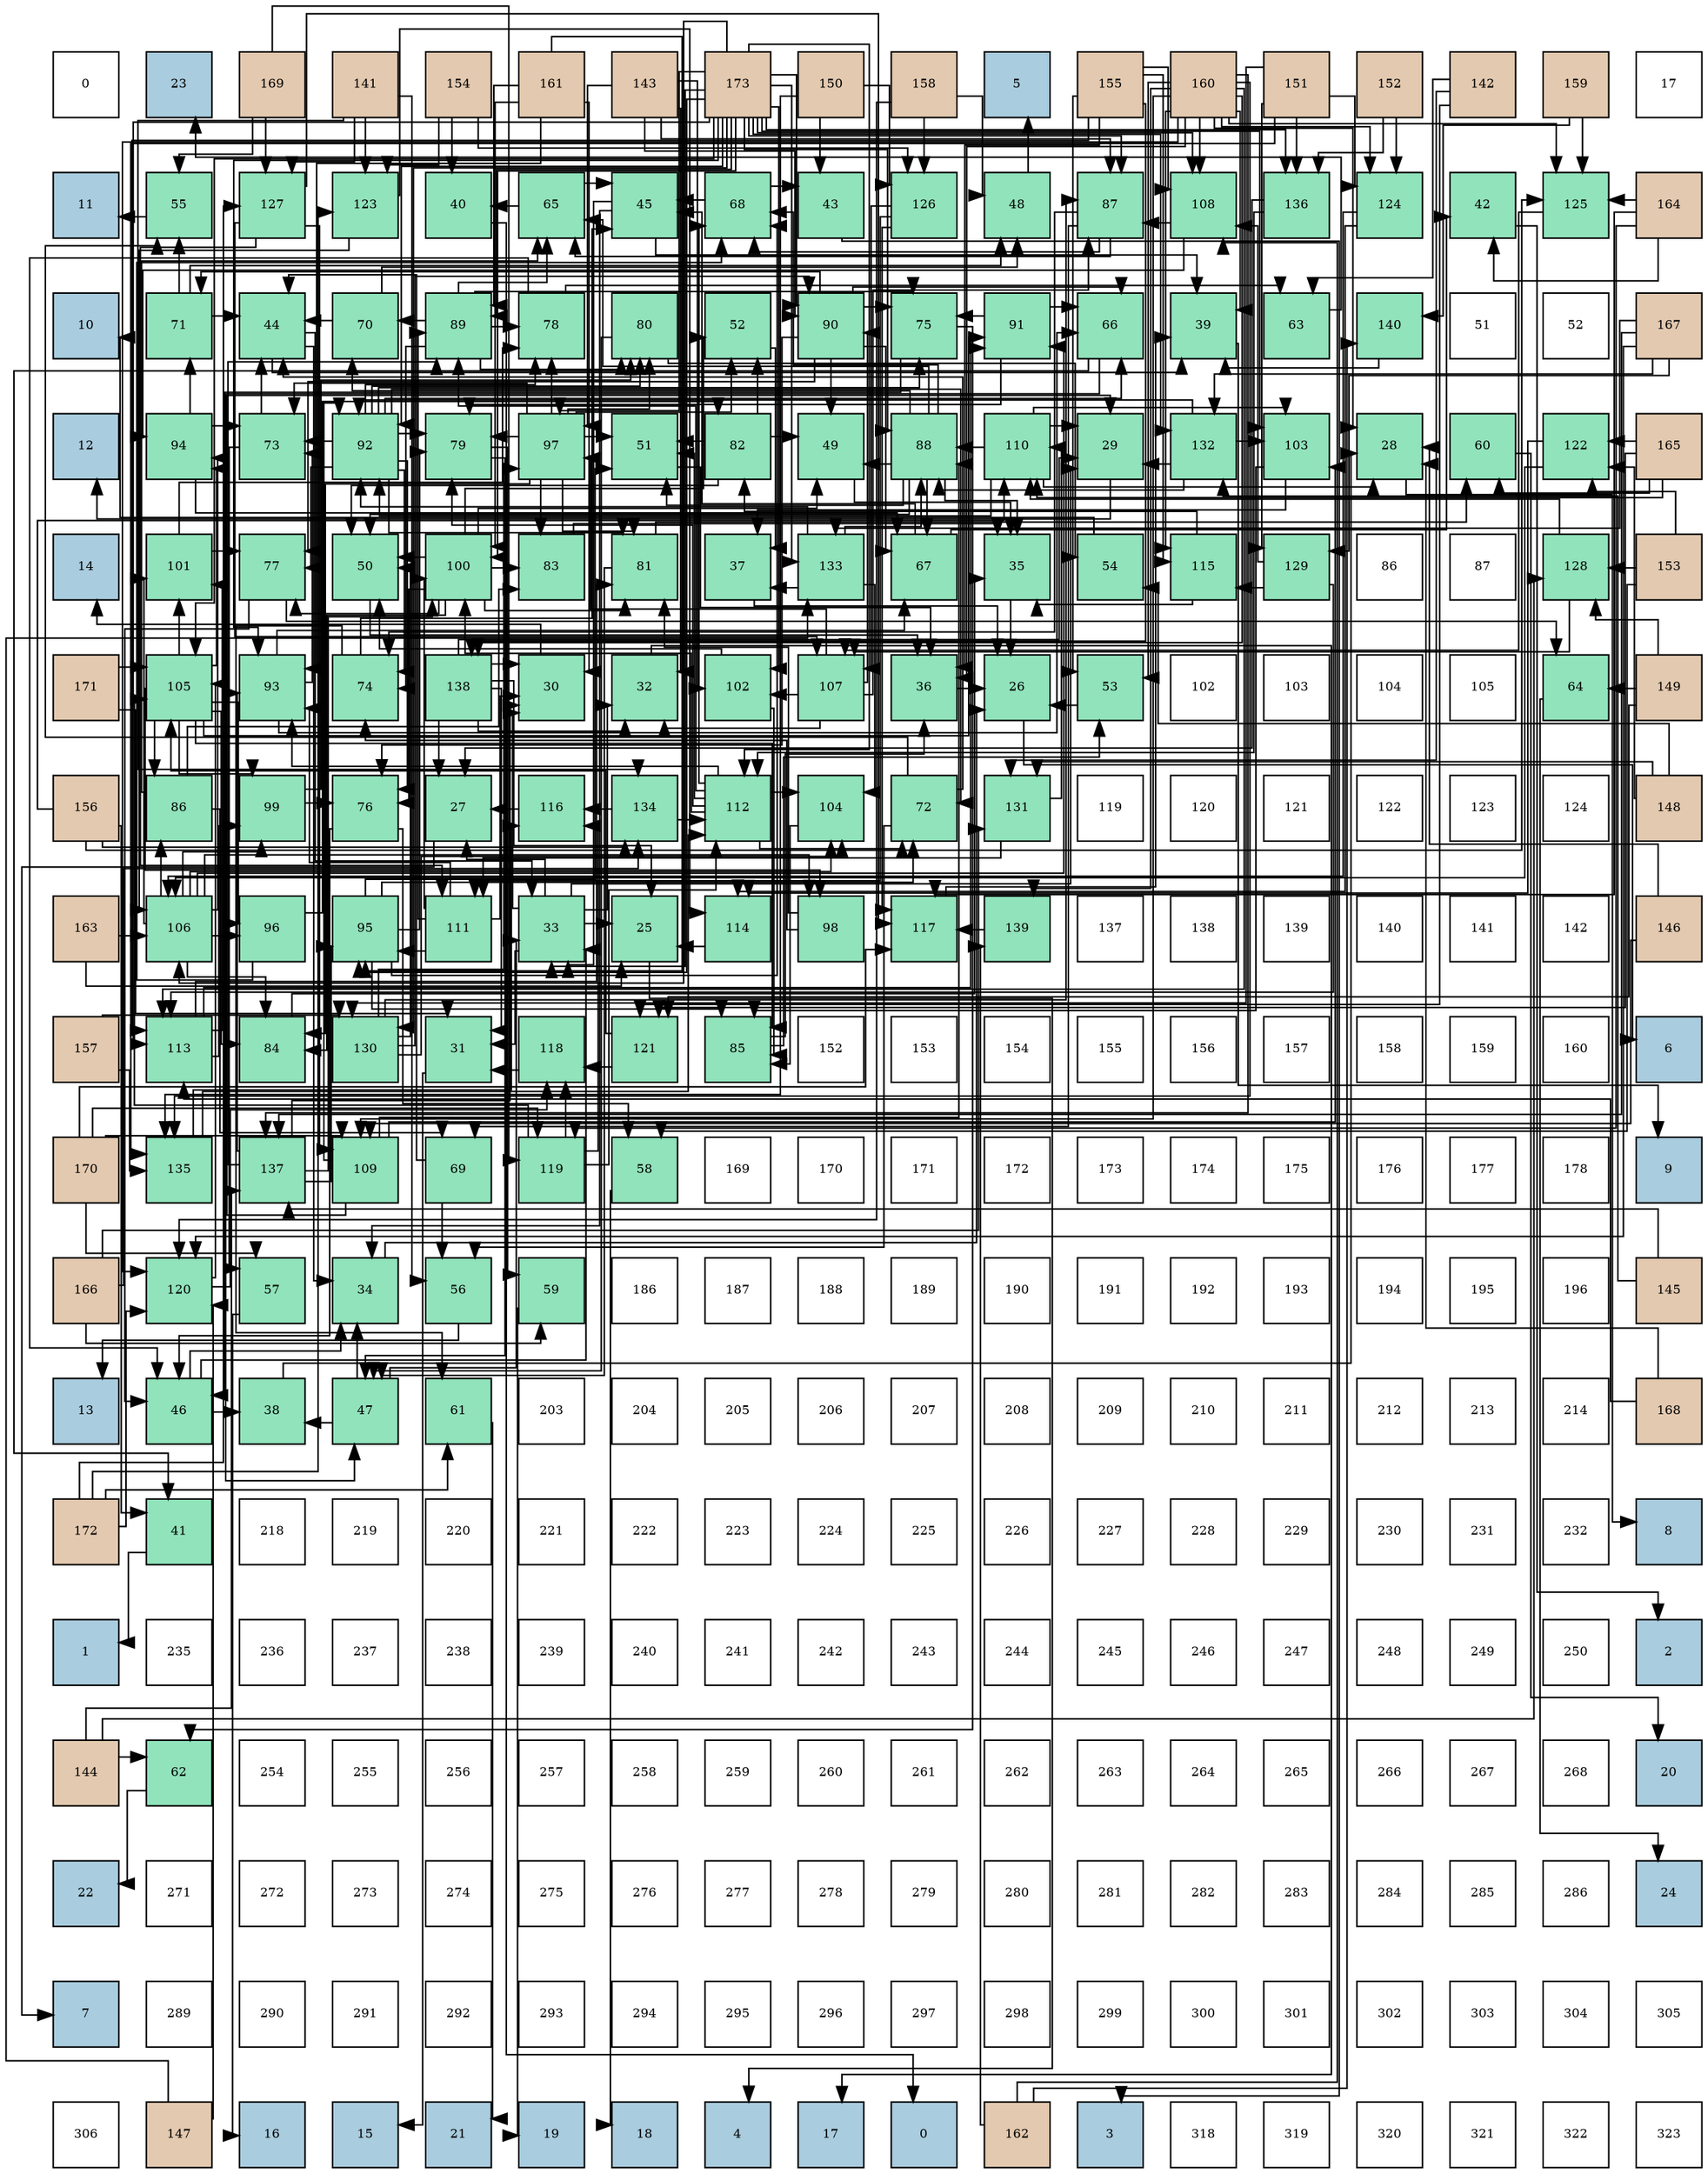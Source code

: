 digraph layout{
 rankdir=TB;
 splines=ortho;
 node [style=filled shape=square fixedsize=true width=0.6];
0[label="0", fontsize=8, fillcolor="#ffffff"];
1[label="23", fontsize=8, fillcolor="#a9ccde"];
2[label="169", fontsize=8, fillcolor="#e3c9af"];
3[label="141", fontsize=8, fillcolor="#e3c9af"];
4[label="154", fontsize=8, fillcolor="#e3c9af"];
5[label="161", fontsize=8, fillcolor="#e3c9af"];
6[label="143", fontsize=8, fillcolor="#e3c9af"];
7[label="173", fontsize=8, fillcolor="#e3c9af"];
8[label="150", fontsize=8, fillcolor="#e3c9af"];
9[label="158", fontsize=8, fillcolor="#e3c9af"];
10[label="5", fontsize=8, fillcolor="#a9ccde"];
11[label="155", fontsize=8, fillcolor="#e3c9af"];
12[label="160", fontsize=8, fillcolor="#e3c9af"];
13[label="151", fontsize=8, fillcolor="#e3c9af"];
14[label="152", fontsize=8, fillcolor="#e3c9af"];
15[label="142", fontsize=8, fillcolor="#e3c9af"];
16[label="159", fontsize=8, fillcolor="#e3c9af"];
17[label="17", fontsize=8, fillcolor="#ffffff"];
18[label="11", fontsize=8, fillcolor="#a9ccde"];
19[label="55", fontsize=8, fillcolor="#91e3bb"];
20[label="127", fontsize=8, fillcolor="#91e3bb"];
21[label="123", fontsize=8, fillcolor="#91e3bb"];
22[label="40", fontsize=8, fillcolor="#91e3bb"];
23[label="65", fontsize=8, fillcolor="#91e3bb"];
24[label="45", fontsize=8, fillcolor="#91e3bb"];
25[label="68", fontsize=8, fillcolor="#91e3bb"];
26[label="43", fontsize=8, fillcolor="#91e3bb"];
27[label="126", fontsize=8, fillcolor="#91e3bb"];
28[label="48", fontsize=8, fillcolor="#91e3bb"];
29[label="87", fontsize=8, fillcolor="#91e3bb"];
30[label="108", fontsize=8, fillcolor="#91e3bb"];
31[label="136", fontsize=8, fillcolor="#91e3bb"];
32[label="124", fontsize=8, fillcolor="#91e3bb"];
33[label="42", fontsize=8, fillcolor="#91e3bb"];
34[label="125", fontsize=8, fillcolor="#91e3bb"];
35[label="164", fontsize=8, fillcolor="#e3c9af"];
36[label="10", fontsize=8, fillcolor="#a9ccde"];
37[label="71", fontsize=8, fillcolor="#91e3bb"];
38[label="44", fontsize=8, fillcolor="#91e3bb"];
39[label="70", fontsize=8, fillcolor="#91e3bb"];
40[label="89", fontsize=8, fillcolor="#91e3bb"];
41[label="78", fontsize=8, fillcolor="#91e3bb"];
42[label="80", fontsize=8, fillcolor="#91e3bb"];
43[label="52", fontsize=8, fillcolor="#91e3bb"];
44[label="90", fontsize=8, fillcolor="#91e3bb"];
45[label="75", fontsize=8, fillcolor="#91e3bb"];
46[label="91", fontsize=8, fillcolor="#91e3bb"];
47[label="66", fontsize=8, fillcolor="#91e3bb"];
48[label="39", fontsize=8, fillcolor="#91e3bb"];
49[label="63", fontsize=8, fillcolor="#91e3bb"];
50[label="140", fontsize=8, fillcolor="#91e3bb"];
51[label="51", fontsize=8, fillcolor="#ffffff"];
52[label="52", fontsize=8, fillcolor="#ffffff"];
53[label="167", fontsize=8, fillcolor="#e3c9af"];
54[label="12", fontsize=8, fillcolor="#a9ccde"];
55[label="94", fontsize=8, fillcolor="#91e3bb"];
56[label="73", fontsize=8, fillcolor="#91e3bb"];
57[label="92", fontsize=8, fillcolor="#91e3bb"];
58[label="79", fontsize=8, fillcolor="#91e3bb"];
59[label="97", fontsize=8, fillcolor="#91e3bb"];
60[label="51", fontsize=8, fillcolor="#91e3bb"];
61[label="82", fontsize=8, fillcolor="#91e3bb"];
62[label="49", fontsize=8, fillcolor="#91e3bb"];
63[label="88", fontsize=8, fillcolor="#91e3bb"];
64[label="110", fontsize=8, fillcolor="#91e3bb"];
65[label="29", fontsize=8, fillcolor="#91e3bb"];
66[label="132", fontsize=8, fillcolor="#91e3bb"];
67[label="103", fontsize=8, fillcolor="#91e3bb"];
68[label="28", fontsize=8, fillcolor="#91e3bb"];
69[label="60", fontsize=8, fillcolor="#91e3bb"];
70[label="122", fontsize=8, fillcolor="#91e3bb"];
71[label="165", fontsize=8, fillcolor="#e3c9af"];
72[label="14", fontsize=8, fillcolor="#a9ccde"];
73[label="101", fontsize=8, fillcolor="#91e3bb"];
74[label="77", fontsize=8, fillcolor="#91e3bb"];
75[label="50", fontsize=8, fillcolor="#91e3bb"];
76[label="100", fontsize=8, fillcolor="#91e3bb"];
77[label="83", fontsize=8, fillcolor="#91e3bb"];
78[label="81", fontsize=8, fillcolor="#91e3bb"];
79[label="37", fontsize=8, fillcolor="#91e3bb"];
80[label="133", fontsize=8, fillcolor="#91e3bb"];
81[label="67", fontsize=8, fillcolor="#91e3bb"];
82[label="35", fontsize=8, fillcolor="#91e3bb"];
83[label="54", fontsize=8, fillcolor="#91e3bb"];
84[label="115", fontsize=8, fillcolor="#91e3bb"];
85[label="129", fontsize=8, fillcolor="#91e3bb"];
86[label="86", fontsize=8, fillcolor="#ffffff"];
87[label="87", fontsize=8, fillcolor="#ffffff"];
88[label="128", fontsize=8, fillcolor="#91e3bb"];
89[label="153", fontsize=8, fillcolor="#e3c9af"];
90[label="171", fontsize=8, fillcolor="#e3c9af"];
91[label="105", fontsize=8, fillcolor="#91e3bb"];
92[label="93", fontsize=8, fillcolor="#91e3bb"];
93[label="74", fontsize=8, fillcolor="#91e3bb"];
94[label="138", fontsize=8, fillcolor="#91e3bb"];
95[label="30", fontsize=8, fillcolor="#91e3bb"];
96[label="32", fontsize=8, fillcolor="#91e3bb"];
97[label="102", fontsize=8, fillcolor="#91e3bb"];
98[label="107", fontsize=8, fillcolor="#91e3bb"];
99[label="36", fontsize=8, fillcolor="#91e3bb"];
100[label="26", fontsize=8, fillcolor="#91e3bb"];
101[label="53", fontsize=8, fillcolor="#91e3bb"];
102[label="102", fontsize=8, fillcolor="#ffffff"];
103[label="103", fontsize=8, fillcolor="#ffffff"];
104[label="104", fontsize=8, fillcolor="#ffffff"];
105[label="105", fontsize=8, fillcolor="#ffffff"];
106[label="64", fontsize=8, fillcolor="#91e3bb"];
107[label="149", fontsize=8, fillcolor="#e3c9af"];
108[label="156", fontsize=8, fillcolor="#e3c9af"];
109[label="86", fontsize=8, fillcolor="#91e3bb"];
110[label="99", fontsize=8, fillcolor="#91e3bb"];
111[label="76", fontsize=8, fillcolor="#91e3bb"];
112[label="27", fontsize=8, fillcolor="#91e3bb"];
113[label="116", fontsize=8, fillcolor="#91e3bb"];
114[label="134", fontsize=8, fillcolor="#91e3bb"];
115[label="112", fontsize=8, fillcolor="#91e3bb"];
116[label="104", fontsize=8, fillcolor="#91e3bb"];
117[label="72", fontsize=8, fillcolor="#91e3bb"];
118[label="131", fontsize=8, fillcolor="#91e3bb"];
119[label="119", fontsize=8, fillcolor="#ffffff"];
120[label="120", fontsize=8, fillcolor="#ffffff"];
121[label="121", fontsize=8, fillcolor="#ffffff"];
122[label="122", fontsize=8, fillcolor="#ffffff"];
123[label="123", fontsize=8, fillcolor="#ffffff"];
124[label="124", fontsize=8, fillcolor="#ffffff"];
125[label="148", fontsize=8, fillcolor="#e3c9af"];
126[label="163", fontsize=8, fillcolor="#e3c9af"];
127[label="106", fontsize=8, fillcolor="#91e3bb"];
128[label="96", fontsize=8, fillcolor="#91e3bb"];
129[label="95", fontsize=8, fillcolor="#91e3bb"];
130[label="111", fontsize=8, fillcolor="#91e3bb"];
131[label="33", fontsize=8, fillcolor="#91e3bb"];
132[label="25", fontsize=8, fillcolor="#91e3bb"];
133[label="114", fontsize=8, fillcolor="#91e3bb"];
134[label="98", fontsize=8, fillcolor="#91e3bb"];
135[label="117", fontsize=8, fillcolor="#91e3bb"];
136[label="139", fontsize=8, fillcolor="#91e3bb"];
137[label="137", fontsize=8, fillcolor="#ffffff"];
138[label="138", fontsize=8, fillcolor="#ffffff"];
139[label="139", fontsize=8, fillcolor="#ffffff"];
140[label="140", fontsize=8, fillcolor="#ffffff"];
141[label="141", fontsize=8, fillcolor="#ffffff"];
142[label="142", fontsize=8, fillcolor="#ffffff"];
143[label="146", fontsize=8, fillcolor="#e3c9af"];
144[label="157", fontsize=8, fillcolor="#e3c9af"];
145[label="113", fontsize=8, fillcolor="#91e3bb"];
146[label="84", fontsize=8, fillcolor="#91e3bb"];
147[label="130", fontsize=8, fillcolor="#91e3bb"];
148[label="31", fontsize=8, fillcolor="#91e3bb"];
149[label="118", fontsize=8, fillcolor="#91e3bb"];
150[label="121", fontsize=8, fillcolor="#91e3bb"];
151[label="85", fontsize=8, fillcolor="#91e3bb"];
152[label="152", fontsize=8, fillcolor="#ffffff"];
153[label="153", fontsize=8, fillcolor="#ffffff"];
154[label="154", fontsize=8, fillcolor="#ffffff"];
155[label="155", fontsize=8, fillcolor="#ffffff"];
156[label="156", fontsize=8, fillcolor="#ffffff"];
157[label="157", fontsize=8, fillcolor="#ffffff"];
158[label="158", fontsize=8, fillcolor="#ffffff"];
159[label="159", fontsize=8, fillcolor="#ffffff"];
160[label="160", fontsize=8, fillcolor="#ffffff"];
161[label="6", fontsize=8, fillcolor="#a9ccde"];
162[label="170", fontsize=8, fillcolor="#e3c9af"];
163[label="135", fontsize=8, fillcolor="#91e3bb"];
164[label="137", fontsize=8, fillcolor="#91e3bb"];
165[label="109", fontsize=8, fillcolor="#91e3bb"];
166[label="69", fontsize=8, fillcolor="#91e3bb"];
167[label="119", fontsize=8, fillcolor="#91e3bb"];
168[label="58", fontsize=8, fillcolor="#91e3bb"];
169[label="169", fontsize=8, fillcolor="#ffffff"];
170[label="170", fontsize=8, fillcolor="#ffffff"];
171[label="171", fontsize=8, fillcolor="#ffffff"];
172[label="172", fontsize=8, fillcolor="#ffffff"];
173[label="173", fontsize=8, fillcolor="#ffffff"];
174[label="174", fontsize=8, fillcolor="#ffffff"];
175[label="175", fontsize=8, fillcolor="#ffffff"];
176[label="176", fontsize=8, fillcolor="#ffffff"];
177[label="177", fontsize=8, fillcolor="#ffffff"];
178[label="178", fontsize=8, fillcolor="#ffffff"];
179[label="9", fontsize=8, fillcolor="#a9ccde"];
180[label="166", fontsize=8, fillcolor="#e3c9af"];
181[label="120", fontsize=8, fillcolor="#91e3bb"];
182[label="57", fontsize=8, fillcolor="#91e3bb"];
183[label="34", fontsize=8, fillcolor="#91e3bb"];
184[label="56", fontsize=8, fillcolor="#91e3bb"];
185[label="59", fontsize=8, fillcolor="#91e3bb"];
186[label="186", fontsize=8, fillcolor="#ffffff"];
187[label="187", fontsize=8, fillcolor="#ffffff"];
188[label="188", fontsize=8, fillcolor="#ffffff"];
189[label="189", fontsize=8, fillcolor="#ffffff"];
190[label="190", fontsize=8, fillcolor="#ffffff"];
191[label="191", fontsize=8, fillcolor="#ffffff"];
192[label="192", fontsize=8, fillcolor="#ffffff"];
193[label="193", fontsize=8, fillcolor="#ffffff"];
194[label="194", fontsize=8, fillcolor="#ffffff"];
195[label="195", fontsize=8, fillcolor="#ffffff"];
196[label="196", fontsize=8, fillcolor="#ffffff"];
197[label="145", fontsize=8, fillcolor="#e3c9af"];
198[label="13", fontsize=8, fillcolor="#a9ccde"];
199[label="46", fontsize=8, fillcolor="#91e3bb"];
200[label="38", fontsize=8, fillcolor="#91e3bb"];
201[label="47", fontsize=8, fillcolor="#91e3bb"];
202[label="61", fontsize=8, fillcolor="#91e3bb"];
203[label="203", fontsize=8, fillcolor="#ffffff"];
204[label="204", fontsize=8, fillcolor="#ffffff"];
205[label="205", fontsize=8, fillcolor="#ffffff"];
206[label="206", fontsize=8, fillcolor="#ffffff"];
207[label="207", fontsize=8, fillcolor="#ffffff"];
208[label="208", fontsize=8, fillcolor="#ffffff"];
209[label="209", fontsize=8, fillcolor="#ffffff"];
210[label="210", fontsize=8, fillcolor="#ffffff"];
211[label="211", fontsize=8, fillcolor="#ffffff"];
212[label="212", fontsize=8, fillcolor="#ffffff"];
213[label="213", fontsize=8, fillcolor="#ffffff"];
214[label="214", fontsize=8, fillcolor="#ffffff"];
215[label="168", fontsize=8, fillcolor="#e3c9af"];
216[label="172", fontsize=8, fillcolor="#e3c9af"];
217[label="41", fontsize=8, fillcolor="#91e3bb"];
218[label="218", fontsize=8, fillcolor="#ffffff"];
219[label="219", fontsize=8, fillcolor="#ffffff"];
220[label="220", fontsize=8, fillcolor="#ffffff"];
221[label="221", fontsize=8, fillcolor="#ffffff"];
222[label="222", fontsize=8, fillcolor="#ffffff"];
223[label="223", fontsize=8, fillcolor="#ffffff"];
224[label="224", fontsize=8, fillcolor="#ffffff"];
225[label="225", fontsize=8, fillcolor="#ffffff"];
226[label="226", fontsize=8, fillcolor="#ffffff"];
227[label="227", fontsize=8, fillcolor="#ffffff"];
228[label="228", fontsize=8, fillcolor="#ffffff"];
229[label="229", fontsize=8, fillcolor="#ffffff"];
230[label="230", fontsize=8, fillcolor="#ffffff"];
231[label="231", fontsize=8, fillcolor="#ffffff"];
232[label="232", fontsize=8, fillcolor="#ffffff"];
233[label="8", fontsize=8, fillcolor="#a9ccde"];
234[label="1", fontsize=8, fillcolor="#a9ccde"];
235[label="235", fontsize=8, fillcolor="#ffffff"];
236[label="236", fontsize=8, fillcolor="#ffffff"];
237[label="237", fontsize=8, fillcolor="#ffffff"];
238[label="238", fontsize=8, fillcolor="#ffffff"];
239[label="239", fontsize=8, fillcolor="#ffffff"];
240[label="240", fontsize=8, fillcolor="#ffffff"];
241[label="241", fontsize=8, fillcolor="#ffffff"];
242[label="242", fontsize=8, fillcolor="#ffffff"];
243[label="243", fontsize=8, fillcolor="#ffffff"];
244[label="244", fontsize=8, fillcolor="#ffffff"];
245[label="245", fontsize=8, fillcolor="#ffffff"];
246[label="246", fontsize=8, fillcolor="#ffffff"];
247[label="247", fontsize=8, fillcolor="#ffffff"];
248[label="248", fontsize=8, fillcolor="#ffffff"];
249[label="249", fontsize=8, fillcolor="#ffffff"];
250[label="250", fontsize=8, fillcolor="#ffffff"];
251[label="2", fontsize=8, fillcolor="#a9ccde"];
252[label="144", fontsize=8, fillcolor="#e3c9af"];
253[label="62", fontsize=8, fillcolor="#91e3bb"];
254[label="254", fontsize=8, fillcolor="#ffffff"];
255[label="255", fontsize=8, fillcolor="#ffffff"];
256[label="256", fontsize=8, fillcolor="#ffffff"];
257[label="257", fontsize=8, fillcolor="#ffffff"];
258[label="258", fontsize=8, fillcolor="#ffffff"];
259[label="259", fontsize=8, fillcolor="#ffffff"];
260[label="260", fontsize=8, fillcolor="#ffffff"];
261[label="261", fontsize=8, fillcolor="#ffffff"];
262[label="262", fontsize=8, fillcolor="#ffffff"];
263[label="263", fontsize=8, fillcolor="#ffffff"];
264[label="264", fontsize=8, fillcolor="#ffffff"];
265[label="265", fontsize=8, fillcolor="#ffffff"];
266[label="266", fontsize=8, fillcolor="#ffffff"];
267[label="267", fontsize=8, fillcolor="#ffffff"];
268[label="268", fontsize=8, fillcolor="#ffffff"];
269[label="20", fontsize=8, fillcolor="#a9ccde"];
270[label="22", fontsize=8, fillcolor="#a9ccde"];
271[label="271", fontsize=8, fillcolor="#ffffff"];
272[label="272", fontsize=8, fillcolor="#ffffff"];
273[label="273", fontsize=8, fillcolor="#ffffff"];
274[label="274", fontsize=8, fillcolor="#ffffff"];
275[label="275", fontsize=8, fillcolor="#ffffff"];
276[label="276", fontsize=8, fillcolor="#ffffff"];
277[label="277", fontsize=8, fillcolor="#ffffff"];
278[label="278", fontsize=8, fillcolor="#ffffff"];
279[label="279", fontsize=8, fillcolor="#ffffff"];
280[label="280", fontsize=8, fillcolor="#ffffff"];
281[label="281", fontsize=8, fillcolor="#ffffff"];
282[label="282", fontsize=8, fillcolor="#ffffff"];
283[label="283", fontsize=8, fillcolor="#ffffff"];
284[label="284", fontsize=8, fillcolor="#ffffff"];
285[label="285", fontsize=8, fillcolor="#ffffff"];
286[label="286", fontsize=8, fillcolor="#ffffff"];
287[label="24", fontsize=8, fillcolor="#a9ccde"];
288[label="7", fontsize=8, fillcolor="#a9ccde"];
289[label="289", fontsize=8, fillcolor="#ffffff"];
290[label="290", fontsize=8, fillcolor="#ffffff"];
291[label="291", fontsize=8, fillcolor="#ffffff"];
292[label="292", fontsize=8, fillcolor="#ffffff"];
293[label="293", fontsize=8, fillcolor="#ffffff"];
294[label="294", fontsize=8, fillcolor="#ffffff"];
295[label="295", fontsize=8, fillcolor="#ffffff"];
296[label="296", fontsize=8, fillcolor="#ffffff"];
297[label="297", fontsize=8, fillcolor="#ffffff"];
298[label="298", fontsize=8, fillcolor="#ffffff"];
299[label="299", fontsize=8, fillcolor="#ffffff"];
300[label="300", fontsize=8, fillcolor="#ffffff"];
301[label="301", fontsize=8, fillcolor="#ffffff"];
302[label="302", fontsize=8, fillcolor="#ffffff"];
303[label="303", fontsize=8, fillcolor="#ffffff"];
304[label="304", fontsize=8, fillcolor="#ffffff"];
305[label="305", fontsize=8, fillcolor="#ffffff"];
306[label="306", fontsize=8, fillcolor="#ffffff"];
307[label="147", fontsize=8, fillcolor="#e3c9af"];
308[label="16", fontsize=8, fillcolor="#a9ccde"];
309[label="15", fontsize=8, fillcolor="#a9ccde"];
310[label="21", fontsize=8, fillcolor="#a9ccde"];
311[label="19", fontsize=8, fillcolor="#a9ccde"];
312[label="18", fontsize=8, fillcolor="#a9ccde"];
313[label="4", fontsize=8, fillcolor="#a9ccde"];
314[label="17", fontsize=8, fillcolor="#a9ccde"];
315[label="0", fontsize=8, fillcolor="#a9ccde"];
316[label="162", fontsize=8, fillcolor="#e3c9af"];
317[label="3", fontsize=8, fillcolor="#a9ccde"];
318[label="318", fontsize=8, fillcolor="#ffffff"];
319[label="319", fontsize=8, fillcolor="#ffffff"];
320[label="320", fontsize=8, fillcolor="#ffffff"];
321[label="321", fontsize=8, fillcolor="#ffffff"];
322[label="322", fontsize=8, fillcolor="#ffffff"];
323[label="323", fontsize=8, fillcolor="#ffffff"];
edge [constraint=false, style=vis];132 -> 313;
100 -> 161;
112 -> 288;
68 -> 233;
65 -> 54;
95 -> 72;
148 -> 309;
96 -> 314;
131 -> 132;
131 -> 112;
131 -> 65;
131 -> 95;
131 -> 148;
131 -> 96;
183 -> 100;
82 -> 100;
99 -> 100;
79 -> 100;
200 -> 68;
48 -> 179;
22 -> 315;
217 -> 234;
33 -> 251;
26 -> 317;
38 -> 131;
38 -> 183;
38 -> 48;
24 -> 131;
24 -> 183;
24 -> 48;
199 -> 131;
199 -> 183;
199 -> 200;
201 -> 131;
201 -> 183;
201 -> 200;
28 -> 10;
62 -> 82;
75 -> 99;
60 -> 99;
43 -> 79;
101 -> 100;
83 -> 36;
19 -> 18;
184 -> 198;
182 -> 308;
168 -> 312;
185 -> 311;
69 -> 269;
202 -> 310;
253 -> 270;
49 -> 1;
106 -> 287;
23 -> 22;
23 -> 24;
47 -> 217;
47 -> 201;
81 -> 33;
81 -> 24;
25 -> 26;
25 -> 24;
166 -> 38;
166 -> 184;
39 -> 38;
39 -> 28;
37 -> 38;
37 -> 28;
37 -> 19;
117 -> 38;
117 -> 19;
117 -> 184;
56 -> 38;
56 -> 182;
93 -> 24;
93 -> 202;
45 -> 199;
45 -> 253;
111 -> 199;
111 -> 168;
74 -> 199;
74 -> 106;
41 -> 199;
41 -> 49;
58 -> 201;
58 -> 185;
42 -> 201;
42 -> 83;
78 -> 201;
78 -> 69;
61 -> 62;
61 -> 75;
61 -> 60;
61 -> 43;
77 -> 82;
146 -> 82;
151 -> 99;
151 -> 101;
109 -> 23;
109 -> 166;
109 -> 77;
29 -> 23;
29 -> 25;
29 -> 166;
29 -> 93;
63 -> 82;
63 -> 62;
63 -> 75;
63 -> 60;
63 -> 23;
63 -> 81;
63 -> 25;
63 -> 39;
40 -> 23;
40 -> 39;
40 -> 93;
40 -> 45;
40 -> 41;
40 -> 42;
44 -> 62;
44 -> 47;
44 -> 81;
44 -> 37;
44 -> 45;
44 -> 111;
44 -> 74;
46 -> 47;
46 -> 45;
46 -> 58;
57 -> 47;
57 -> 117;
57 -> 56;
57 -> 93;
57 -> 45;
57 -> 111;
57 -> 74;
57 -> 41;
57 -> 58;
57 -> 42;
57 -> 78;
92 -> 47;
92 -> 81;
92 -> 56;
55 -> 81;
55 -> 37;
55 -> 56;
129 -> 60;
129 -> 25;
129 -> 117;
129 -> 58;
129 -> 151;
128 -> 25;
128 -> 61;
59 -> 60;
59 -> 43;
59 -> 56;
59 -> 41;
59 -> 58;
59 -> 42;
59 -> 78;
59 -> 77;
59 -> 146;
134 -> 93;
134 -> 78;
110 -> 111;
110 -> 42;
76 -> 62;
76 -> 75;
76 -> 43;
76 -> 111;
76 -> 74;
76 -> 78;
76 -> 77;
76 -> 146;
73 -> 74;
73 -> 41;
97 -> 75;
97 -> 151;
67 -> 79;
67 -> 151;
116 -> 151;
91 -> 146;
91 -> 151;
91 -> 109;
91 -> 46;
91 -> 55;
91 -> 128;
91 -> 134;
91 -> 110;
91 -> 73;
127 -> 146;
127 -> 109;
127 -> 46;
127 -> 55;
127 -> 128;
127 -> 134;
127 -> 110;
127 -> 73;
127 -> 116;
98 -> 96;
98 -> 29;
98 -> 44;
98 -> 59;
98 -> 97;
30 -> 29;
30 -> 55;
165 -> 65;
165 -> 63;
165 -> 57;
165 -> 67;
64 -> 68;
64 -> 65;
64 -> 63;
64 -> 57;
64 -> 67;
130 -> 95;
130 -> 40;
130 -> 92;
130 -> 129;
130 -> 76;
115 -> 60;
115 -> 25;
115 -> 117;
115 -> 58;
115 -> 40;
115 -> 92;
115 -> 76;
115 -> 116;
145 -> 78;
145 -> 46;
145 -> 110;
145 -> 73;
133 -> 132;
84 -> 82;
84 -> 61;
113 -> 112;
135 -> 48;
149 -> 148;
167 -> 91;
167 -> 115;
167 -> 113;
167 -> 149;
181 -> 91;
181 -> 149;
150 -> 91;
150 -> 149;
70 -> 127;
70 -> 133;
21 -> 127;
21 -> 133;
32 -> 127;
32 -> 133;
34 -> 98;
27 -> 98;
27 -> 130;
27 -> 135;
20 -> 98;
20 -> 165;
20 -> 130;
20 -> 135;
88 -> 98;
88 -> 64;
85 -> 30;
85 -> 145;
85 -> 84;
147 -> 75;
147 -> 29;
147 -> 44;
147 -> 59;
147 -> 116;
118 -> 64;
118 -> 130;
66 -> 65;
66 -> 63;
66 -> 57;
66 -> 67;
80 -> 79;
80 -> 63;
80 -> 57;
80 -> 116;
114 -> 115;
114 -> 113;
163 -> 115;
163 -> 113;
31 -> 112;
31 -> 115;
164 -> 95;
164 -> 40;
164 -> 92;
164 -> 129;
164 -> 76;
94 -> 132;
94 -> 112;
94 -> 65;
94 -> 95;
94 -> 148;
94 -> 96;
136 -> 135;
50 -> 48;
3 -> 184;
3 -> 21;
3 -> 20;
3 -> 114;
15 -> 49;
15 -> 150;
15 -> 118;
6 -> 96;
6 -> 29;
6 -> 44;
6 -> 59;
6 -> 97;
252 -> 253;
252 -> 88;
252 -> 164;
197 -> 66;
197 -> 164;
143 -> 68;
143 -> 165;
307 -> 181;
307 -> 80;
125 -> 83;
125 -> 70;
125 -> 118;
107 -> 106;
107 -> 150;
107 -> 88;
8 -> 26;
8 -> 27;
8 -> 163;
13 -> 32;
13 -> 85;
13 -> 147;
13 -> 163;
13 -> 31;
14 -> 32;
14 -> 31;
89 -> 168;
89 -> 70;
89 -> 88;
4 -> 22;
4 -> 21;
4 -> 27;
11 -> 99;
11 -> 101;
11 -> 30;
11 -> 145;
11 -> 84;
11 -> 94;
108 -> 217;
108 -> 64;
108 -> 34;
108 -> 114;
144 -> 147;
144 -> 163;
9 -> 28;
9 -> 181;
9 -> 27;
16 -> 34;
16 -> 50;
12 -> 68;
12 -> 99;
12 -> 48;
12 -> 101;
12 -> 30;
12 -> 165;
12 -> 145;
12 -> 84;
12 -> 181;
12 -> 32;
12 -> 34;
12 -> 163;
12 -> 164;
12 -> 94;
12 -> 136;
5 -> 95;
5 -> 40;
5 -> 92;
5 -> 129;
5 -> 76;
316 -> 30;
316 -> 136;
316 -> 50;
126 -> 132;
126 -> 127;
35 -> 33;
35 -> 135;
35 -> 167;
35 -> 34;
71 -> 69;
71 -> 64;
71 -> 150;
71 -> 70;
180 -> 185;
180 -> 118;
180 -> 114;
53 -> 181;
53 -> 85;
53 -> 66;
53 -> 80;
53 -> 164;
215 -> 68;
215 -> 145;
2 -> 19;
2 -> 167;
2 -> 20;
162 -> 182;
162 -> 165;
162 -> 135;
162 -> 167;
90 -> 148;
90 -> 91;
216 -> 202;
216 -> 181;
216 -> 21;
216 -> 20;
7 -> 131;
7 -> 29;
7 -> 63;
7 -> 40;
7 -> 44;
7 -> 57;
7 -> 92;
7 -> 129;
7 -> 59;
7 -> 76;
7 -> 97;
7 -> 67;
7 -> 91;
7 -> 127;
7 -> 30;
7 -> 115;
7 -> 145;
7 -> 147;
7 -> 66;
7 -> 80;
7 -> 31;
edge [constraint=true, style=invis];
0 -> 18 -> 36 -> 54 -> 72 -> 90 -> 108 -> 126 -> 144 -> 162 -> 180 -> 198 -> 216 -> 234 -> 252 -> 270 -> 288 -> 306;
1 -> 19 -> 37 -> 55 -> 73 -> 91 -> 109 -> 127 -> 145 -> 163 -> 181 -> 199 -> 217 -> 235 -> 253 -> 271 -> 289 -> 307;
2 -> 20 -> 38 -> 56 -> 74 -> 92 -> 110 -> 128 -> 146 -> 164 -> 182 -> 200 -> 218 -> 236 -> 254 -> 272 -> 290 -> 308;
3 -> 21 -> 39 -> 57 -> 75 -> 93 -> 111 -> 129 -> 147 -> 165 -> 183 -> 201 -> 219 -> 237 -> 255 -> 273 -> 291 -> 309;
4 -> 22 -> 40 -> 58 -> 76 -> 94 -> 112 -> 130 -> 148 -> 166 -> 184 -> 202 -> 220 -> 238 -> 256 -> 274 -> 292 -> 310;
5 -> 23 -> 41 -> 59 -> 77 -> 95 -> 113 -> 131 -> 149 -> 167 -> 185 -> 203 -> 221 -> 239 -> 257 -> 275 -> 293 -> 311;
6 -> 24 -> 42 -> 60 -> 78 -> 96 -> 114 -> 132 -> 150 -> 168 -> 186 -> 204 -> 222 -> 240 -> 258 -> 276 -> 294 -> 312;
7 -> 25 -> 43 -> 61 -> 79 -> 97 -> 115 -> 133 -> 151 -> 169 -> 187 -> 205 -> 223 -> 241 -> 259 -> 277 -> 295 -> 313;
8 -> 26 -> 44 -> 62 -> 80 -> 98 -> 116 -> 134 -> 152 -> 170 -> 188 -> 206 -> 224 -> 242 -> 260 -> 278 -> 296 -> 314;
9 -> 27 -> 45 -> 63 -> 81 -> 99 -> 117 -> 135 -> 153 -> 171 -> 189 -> 207 -> 225 -> 243 -> 261 -> 279 -> 297 -> 315;
10 -> 28 -> 46 -> 64 -> 82 -> 100 -> 118 -> 136 -> 154 -> 172 -> 190 -> 208 -> 226 -> 244 -> 262 -> 280 -> 298 -> 316;
11 -> 29 -> 47 -> 65 -> 83 -> 101 -> 119 -> 137 -> 155 -> 173 -> 191 -> 209 -> 227 -> 245 -> 263 -> 281 -> 299 -> 317;
12 -> 30 -> 48 -> 66 -> 84 -> 102 -> 120 -> 138 -> 156 -> 174 -> 192 -> 210 -> 228 -> 246 -> 264 -> 282 -> 300 -> 318;
13 -> 31 -> 49 -> 67 -> 85 -> 103 -> 121 -> 139 -> 157 -> 175 -> 193 -> 211 -> 229 -> 247 -> 265 -> 283 -> 301 -> 319;
14 -> 32 -> 50 -> 68 -> 86 -> 104 -> 122 -> 140 -> 158 -> 176 -> 194 -> 212 -> 230 -> 248 -> 266 -> 284 -> 302 -> 320;
15 -> 33 -> 51 -> 69 -> 87 -> 105 -> 123 -> 141 -> 159 -> 177 -> 195 -> 213 -> 231 -> 249 -> 267 -> 285 -> 303 -> 321;
16 -> 34 -> 52 -> 70 -> 88 -> 106 -> 124 -> 142 -> 160 -> 178 -> 196 -> 214 -> 232 -> 250 -> 268 -> 286 -> 304 -> 322;
17 -> 35 -> 53 -> 71 -> 89 -> 107 -> 125 -> 143 -> 161 -> 179 -> 197 -> 215 -> 233 -> 251 -> 269 -> 287 -> 305 -> 323;
rank = same {0 -> 1 -> 2 -> 3 -> 4 -> 5 -> 6 -> 7 -> 8 -> 9 -> 10 -> 11 -> 12 -> 13 -> 14 -> 15 -> 16 -> 17};
rank = same {18 -> 19 -> 20 -> 21 -> 22 -> 23 -> 24 -> 25 -> 26 -> 27 -> 28 -> 29 -> 30 -> 31 -> 32 -> 33 -> 34 -> 35};
rank = same {36 -> 37 -> 38 -> 39 -> 40 -> 41 -> 42 -> 43 -> 44 -> 45 -> 46 -> 47 -> 48 -> 49 -> 50 -> 51 -> 52 -> 53};
rank = same {54 -> 55 -> 56 -> 57 -> 58 -> 59 -> 60 -> 61 -> 62 -> 63 -> 64 -> 65 -> 66 -> 67 -> 68 -> 69 -> 70 -> 71};
rank = same {72 -> 73 -> 74 -> 75 -> 76 -> 77 -> 78 -> 79 -> 80 -> 81 -> 82 -> 83 -> 84 -> 85 -> 86 -> 87 -> 88 -> 89};
rank = same {90 -> 91 -> 92 -> 93 -> 94 -> 95 -> 96 -> 97 -> 98 -> 99 -> 100 -> 101 -> 102 -> 103 -> 104 -> 105 -> 106 -> 107};
rank = same {108 -> 109 -> 110 -> 111 -> 112 -> 113 -> 114 -> 115 -> 116 -> 117 -> 118 -> 119 -> 120 -> 121 -> 122 -> 123 -> 124 -> 125};
rank = same {126 -> 127 -> 128 -> 129 -> 130 -> 131 -> 132 -> 133 -> 134 -> 135 -> 136 -> 137 -> 138 -> 139 -> 140 -> 141 -> 142 -> 143};
rank = same {144 -> 145 -> 146 -> 147 -> 148 -> 149 -> 150 -> 151 -> 152 -> 153 -> 154 -> 155 -> 156 -> 157 -> 158 -> 159 -> 160 -> 161};
rank = same {162 -> 163 -> 164 -> 165 -> 166 -> 167 -> 168 -> 169 -> 170 -> 171 -> 172 -> 173 -> 174 -> 175 -> 176 -> 177 -> 178 -> 179};
rank = same {180 -> 181 -> 182 -> 183 -> 184 -> 185 -> 186 -> 187 -> 188 -> 189 -> 190 -> 191 -> 192 -> 193 -> 194 -> 195 -> 196 -> 197};
rank = same {198 -> 199 -> 200 -> 201 -> 202 -> 203 -> 204 -> 205 -> 206 -> 207 -> 208 -> 209 -> 210 -> 211 -> 212 -> 213 -> 214 -> 215};
rank = same {216 -> 217 -> 218 -> 219 -> 220 -> 221 -> 222 -> 223 -> 224 -> 225 -> 226 -> 227 -> 228 -> 229 -> 230 -> 231 -> 232 -> 233};
rank = same {234 -> 235 -> 236 -> 237 -> 238 -> 239 -> 240 -> 241 -> 242 -> 243 -> 244 -> 245 -> 246 -> 247 -> 248 -> 249 -> 250 -> 251};
rank = same {252 -> 253 -> 254 -> 255 -> 256 -> 257 -> 258 -> 259 -> 260 -> 261 -> 262 -> 263 -> 264 -> 265 -> 266 -> 267 -> 268 -> 269};
rank = same {270 -> 271 -> 272 -> 273 -> 274 -> 275 -> 276 -> 277 -> 278 -> 279 -> 280 -> 281 -> 282 -> 283 -> 284 -> 285 -> 286 -> 287};
rank = same {288 -> 289 -> 290 -> 291 -> 292 -> 293 -> 294 -> 295 -> 296 -> 297 -> 298 -> 299 -> 300 -> 301 -> 302 -> 303 -> 304 -> 305};
rank = same {306 -> 307 -> 308 -> 309 -> 310 -> 311 -> 312 -> 313 -> 314 -> 315 -> 316 -> 317 -> 318 -> 319 -> 320 -> 321 -> 322 -> 323};
}